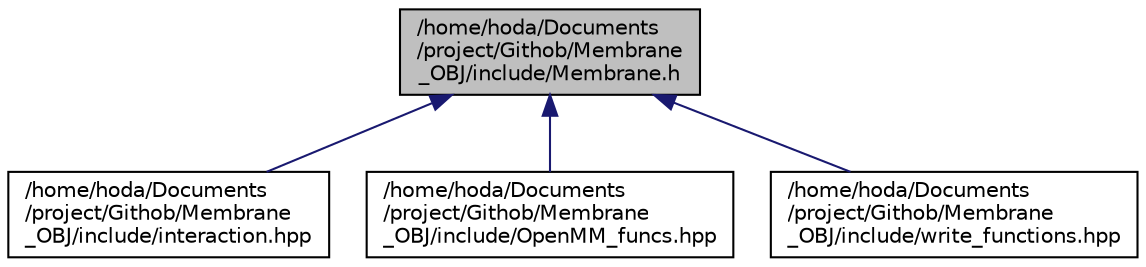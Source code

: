 digraph "/home/hoda/Documents/project/Githob/Membrane_OBJ/include/Membrane.h"
{
  edge [fontname="Helvetica",fontsize="10",labelfontname="Helvetica",labelfontsize="10"];
  node [fontname="Helvetica",fontsize="10",shape=record];
  Node1 [label="/home/hoda/Documents\l/project/Githob/Membrane\l_OBJ/include/Membrane.h",height=0.2,width=0.4,color="black", fillcolor="grey75", style="filled", fontcolor="black"];
  Node1 -> Node2 [dir="back",color="midnightblue",fontsize="10",style="solid",fontname="Helvetica"];
  Node2 [label="/home/hoda/Documents\l/project/Githob/Membrane\l_OBJ/include/interaction.hpp",height=0.2,width=0.4,color="black", fillcolor="white", style="filled",URL="$interaction_8hpp.html"];
  Node1 -> Node3 [dir="back",color="midnightblue",fontsize="10",style="solid",fontname="Helvetica"];
  Node3 [label="/home/hoda/Documents\l/project/Githob/Membrane\l_OBJ/include/OpenMM_funcs.hpp",height=0.2,width=0.4,color="black", fillcolor="white", style="filled",URL="$_open_m_m__funcs_8hpp.html"];
  Node1 -> Node4 [dir="back",color="midnightblue",fontsize="10",style="solid",fontname="Helvetica"];
  Node4 [label="/home/hoda/Documents\l/project/Githob/Membrane\l_OBJ/include/write_functions.hpp",height=0.2,width=0.4,color="black", fillcolor="white", style="filled",URL="$write__functions_8hpp.html"];
}

